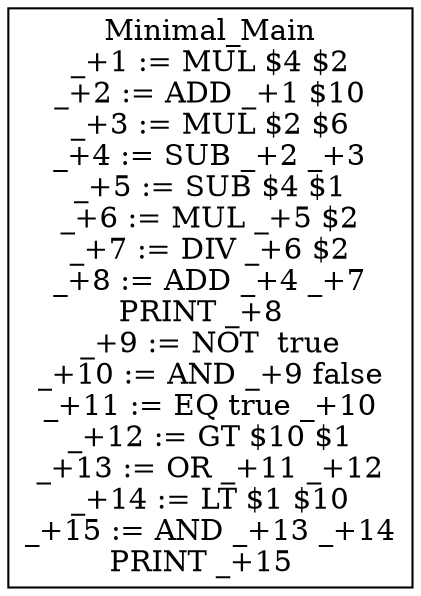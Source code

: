 digraph {
  graph [splines=ortho]
  node [shape=box]
  Minimal_Main [label="Minimal_Main\n_+1 := MUL $4 $2\n_+2 := ADD _+1 $10\n_+3 := MUL $2 $6\n_+4 := SUB _+2 _+3\n_+5 := SUB $4 $1\n_+6 := MUL _+5 $2\n_+7 := DIV _+6 $2\n_+8 := ADD _+4 _+7\nPRINT _+8  \n_+9 := NOT  true\n_+10 := AND _+9 false\n_+11 := EQ true _+10\n_+12 := GT $10 $1\n_+13 := OR _+11 _+12\n_+14 := LT $1 $10\n_+15 := AND _+13 _+14\nPRINT _+15  \n"];
}